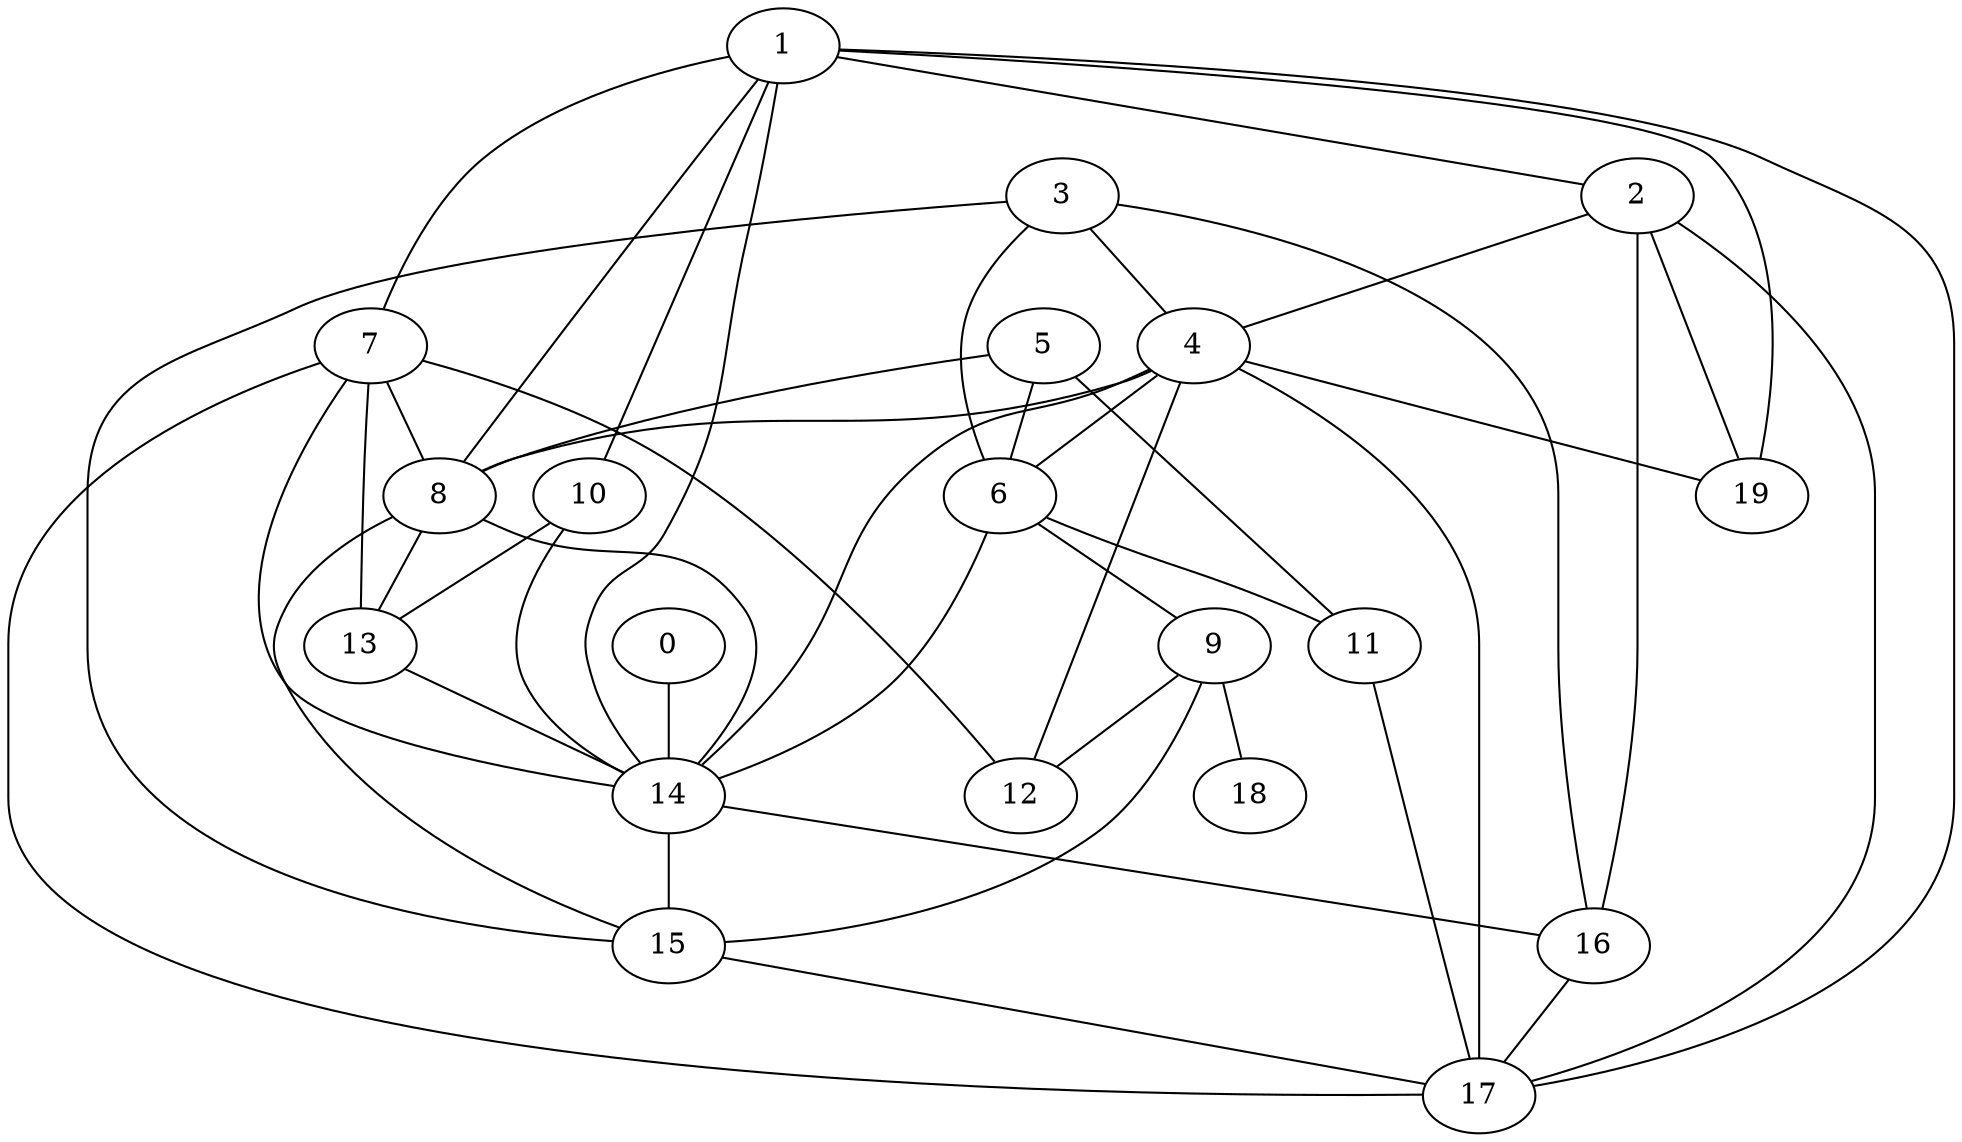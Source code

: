 
graph graphname {
    0 -- 14
1 -- 2
1 -- 7
1 -- 8
1 -- 10
1 -- 14
1 -- 17
1 -- 19
2 -- 16
2 -- 17
2 -- 19
2 -- 4
3 -- 16
3 -- 4
3 -- 6
3 -- 15
4 -- 6
4 -- 8
4 -- 12
4 -- 14
4 -- 17
4 -- 19
5 -- 8
5 -- 11
5 -- 6
6 -- 9
6 -- 11
6 -- 14
7 -- 8
7 -- 12
7 -- 13
7 -- 14
7 -- 17
8 -- 13
8 -- 14
8 -- 15
9 -- 18
9 -- 12
9 -- 15
10 -- 13
10 -- 14
11 -- 17
13 -- 14
14 -- 15
14 -- 16
15 -- 17
16 -- 17

}
